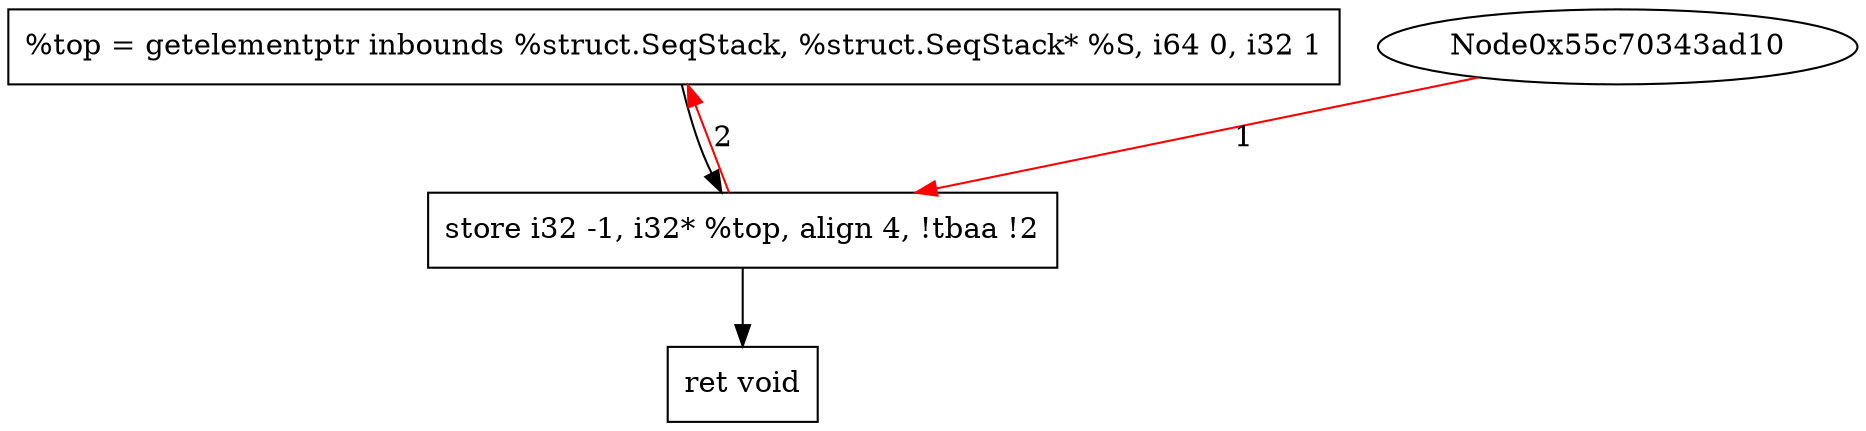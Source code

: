 digraph "CDFG for'Initial' function" {
	Node0x55c70343acb8[shape=record, label="  %top = getelementptr inbounds %struct.SeqStack, %struct.SeqStack* %S, i64 0, i32 1"]
	Node0x55c70343ad70[shape=record, label="  store i32 -1, i32* %top, align 4, !tbaa !2"]
	Node0x55c70343bc70[shape=record, label="  ret void"]
	Node0x55c70343acb8 -> Node0x55c70343ad70
	Node0x55c70343ad70 -> Node0x55c70343bc70
edge [color=red]
	Node0x55c70343ad10 -> Node0x55c70343ad70[label="1"]
	Node0x55c70343ad70 -> Node0x55c70343acb8[label="2"]
}
